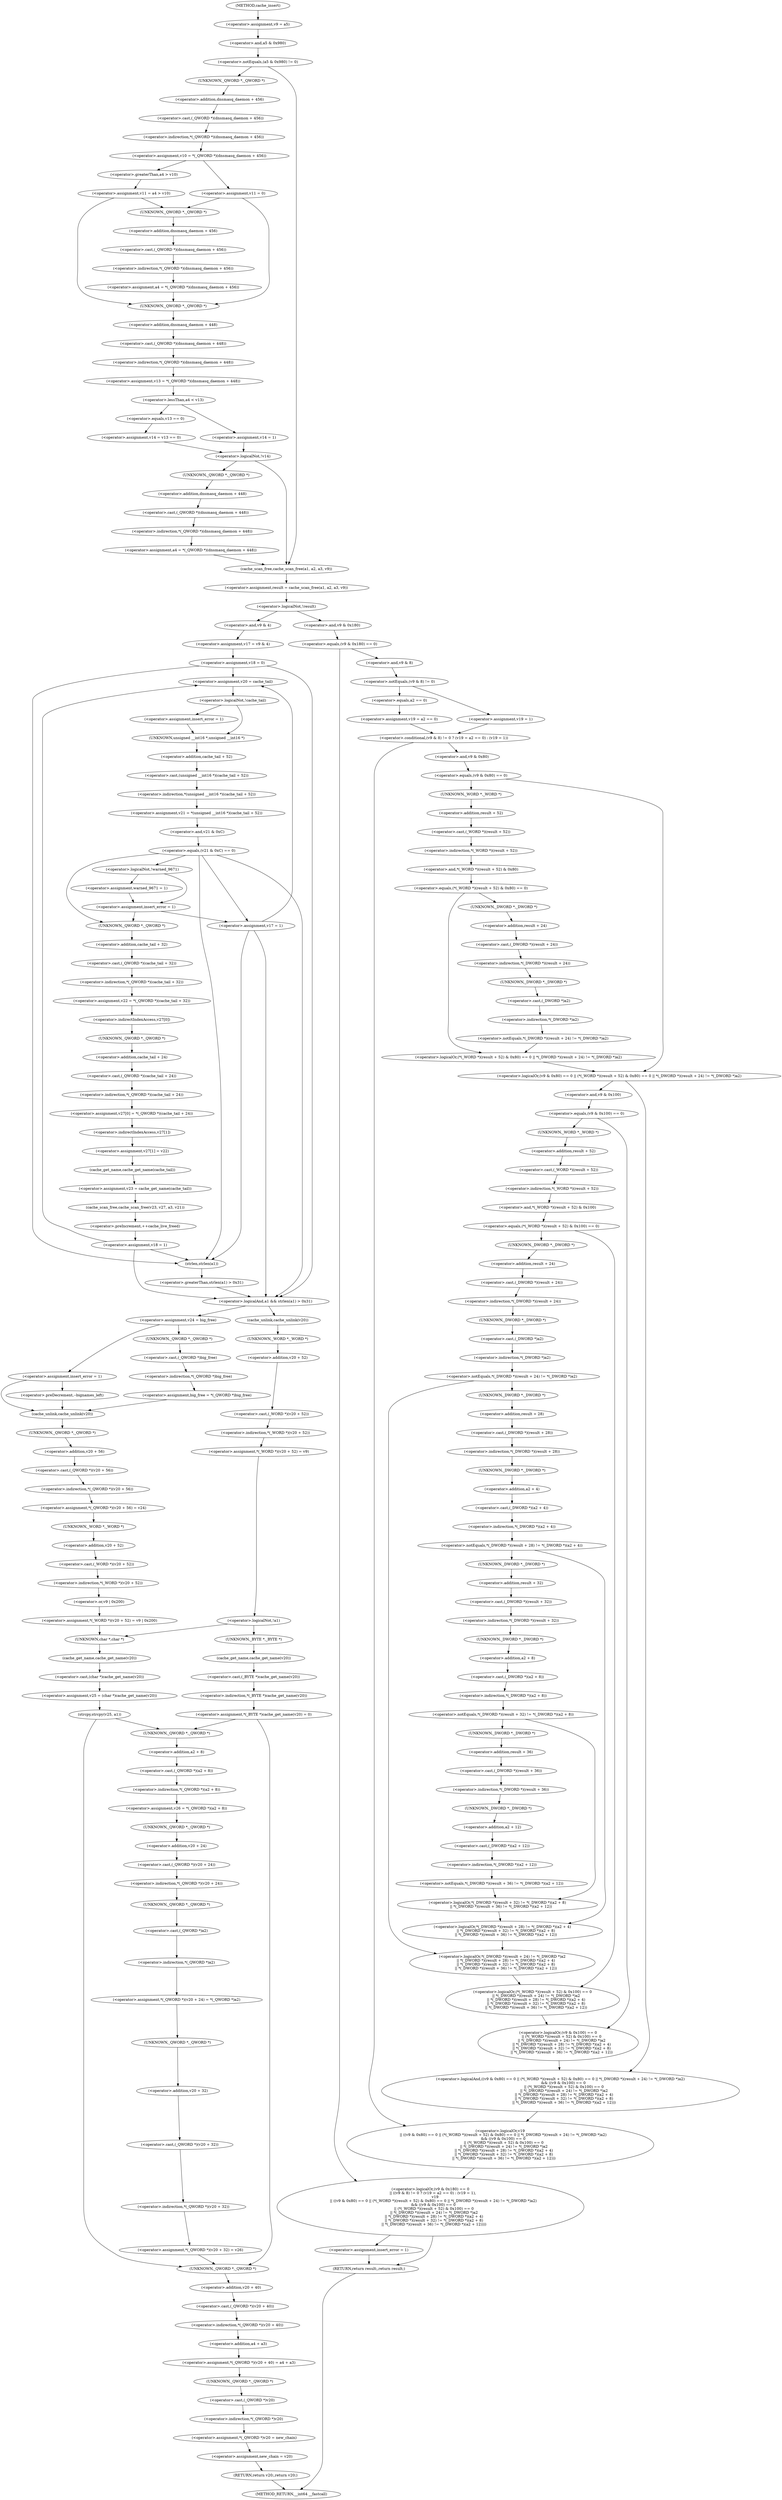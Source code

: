 digraph cache_insert {  
"1000142" [label = "(<operator>.assignment,v9 = a5)" ]
"1000146" [label = "(<operator>.notEquals,(a5 & 0x980) != 0)" ]
"1000147" [label = "(<operator>.and,a5 & 0x980)" ]
"1000152" [label = "(<operator>.assignment,v10 = *(_QWORD *)(dnsmasq_daemon + 456))" ]
"1000154" [label = "(<operator>.indirection,*(_QWORD *)(dnsmasq_daemon + 456))" ]
"1000155" [label = "(<operator>.cast,(_QWORD *)(dnsmasq_daemon + 456))" ]
"1000156" [label = "(UNKNOWN,_QWORD *,_QWORD *)" ]
"1000157" [label = "(<operator>.addition,dnsmasq_daemon + 456)" ]
"1000162" [label = "(<operator>.assignment,v11 = a4 > v10)" ]
"1000164" [label = "(<operator>.greaterThan,a4 > v10)" ]
"1000168" [label = "(<operator>.assignment,v11 = 0)" ]
"1000173" [label = "(<operator>.assignment,a4 = *(_QWORD *)(dnsmasq_daemon + 456))" ]
"1000175" [label = "(<operator>.indirection,*(_QWORD *)(dnsmasq_daemon + 456))" ]
"1000176" [label = "(<operator>.cast,(_QWORD *)(dnsmasq_daemon + 456))" ]
"1000177" [label = "(UNKNOWN,_QWORD *,_QWORD *)" ]
"1000178" [label = "(<operator>.addition,dnsmasq_daemon + 456)" ]
"1000181" [label = "(<operator>.assignment,v13 = *(_QWORD *)(dnsmasq_daemon + 448))" ]
"1000183" [label = "(<operator>.indirection,*(_QWORD *)(dnsmasq_daemon + 448))" ]
"1000184" [label = "(<operator>.cast,(_QWORD *)(dnsmasq_daemon + 448))" ]
"1000185" [label = "(UNKNOWN,_QWORD *,_QWORD *)" ]
"1000186" [label = "(<operator>.addition,dnsmasq_daemon + 448)" ]
"1000190" [label = "(<operator>.lessThan,a4 < v13)" ]
"1000193" [label = "(<operator>.assignment,v14 = v13 == 0)" ]
"1000195" [label = "(<operator>.equals,v13 == 0)" ]
"1000199" [label = "(<operator>.assignment,v14 = 1)" ]
"1000203" [label = "(<operator>.logicalNot,!v14)" ]
"1000205" [label = "(<operator>.assignment,a4 = *(_QWORD *)(dnsmasq_daemon + 448))" ]
"1000207" [label = "(<operator>.indirection,*(_QWORD *)(dnsmasq_daemon + 448))" ]
"1000208" [label = "(<operator>.cast,(_QWORD *)(dnsmasq_daemon + 448))" ]
"1000209" [label = "(UNKNOWN,_QWORD *,_QWORD *)" ]
"1000210" [label = "(<operator>.addition,dnsmasq_daemon + 448)" ]
"1000216" [label = "(<operator>.assignment,result = cache_scan_free(a1, a2, a3, v9))" ]
"1000218" [label = "(cache_scan_free,cache_scan_free(a1, a2, a3, v9))" ]
"1000224" [label = "(<operator>.logicalNot,!result)" ]
"1000227" [label = "(<operator>.assignment,v17 = v9 & 4)" ]
"1000229" [label = "(<operator>.and,v9 & 4)" ]
"1000232" [label = "(<operator>.assignment,v18 = 0)" ]
"1000238" [label = "(<operator>.assignment,v20 = cache_tail)" ]
"1000242" [label = "(<operator>.logicalNot,!cache_tail)" ]
"1000245" [label = "(<operator>.assignment,insert_error = 1)" ]
"1000249" [label = "(<operator>.assignment,v21 = *(unsigned __int16 *)(cache_tail + 52))" ]
"1000251" [label = "(<operator>.indirection,*(unsigned __int16 *)(cache_tail + 52))" ]
"1000252" [label = "(<operator>.cast,(unsigned __int16 *)(cache_tail + 52))" ]
"1000253" [label = "(UNKNOWN,unsigned __int16 *,unsigned __int16 *)" ]
"1000254" [label = "(<operator>.addition,cache_tail + 52)" ]
"1000258" [label = "(<operator>.equals,(v21 & 0xC) == 0)" ]
"1000259" [label = "(<operator>.and,v21 & 0xC)" ]
"1000268" [label = "(<operator>.logicalNot,!warned_9671)" ]
"1000271" [label = "(<operator>.assignment,warned_9671 = 1)" ]
"1000274" [label = "(<operator>.assignment,insert_error = 1)" ]
"1000281" [label = "(<operator>.assignment,v22 = *(_QWORD *)(cache_tail + 32))" ]
"1000283" [label = "(<operator>.indirection,*(_QWORD *)(cache_tail + 32))" ]
"1000284" [label = "(<operator>.cast,(_QWORD *)(cache_tail + 32))" ]
"1000285" [label = "(UNKNOWN,_QWORD *,_QWORD *)" ]
"1000286" [label = "(<operator>.addition,cache_tail + 32)" ]
"1000289" [label = "(<operator>.assignment,v27[0] = *(_QWORD *)(cache_tail + 24))" ]
"1000290" [label = "(<operator>.indirectIndexAccess,v27[0])" ]
"1000293" [label = "(<operator>.indirection,*(_QWORD *)(cache_tail + 24))" ]
"1000294" [label = "(<operator>.cast,(_QWORD *)(cache_tail + 24))" ]
"1000295" [label = "(UNKNOWN,_QWORD *,_QWORD *)" ]
"1000296" [label = "(<operator>.addition,cache_tail + 24)" ]
"1000299" [label = "(<operator>.assignment,v27[1] = v22)" ]
"1000300" [label = "(<operator>.indirectIndexAccess,v27[1])" ]
"1000304" [label = "(<operator>.assignment,v23 = cache_get_name(cache_tail))" ]
"1000306" [label = "(cache_get_name,cache_get_name(cache_tail))" ]
"1000308" [label = "(cache_scan_free,cache_scan_free(v23, v27, a3, v21))" ]
"1000313" [label = "(<operator>.preIncrement,++cache_live_freed)" ]
"1000315" [label = "(<operator>.assignment,v18 = 1)" ]
"1000320" [label = "(<operator>.assignment,v17 = 1)" ]
"1000324" [label = "(<operator>.logicalAnd,a1 && strlen(a1) > 0x31)" ]
"1000326" [label = "(<operator>.greaterThan,strlen(a1) > 0x31)" ]
"1000327" [label = "(strlen,strlen(a1))" ]
"1000331" [label = "(<operator>.assignment,v24 = big_free)" ]
"1000337" [label = "(<operator>.assignment,big_free = *(_QWORD *)big_free)" ]
"1000339" [label = "(<operator>.indirection,*(_QWORD *)big_free)" ]
"1000340" [label = "(<operator>.cast,(_QWORD *)big_free)" ]
"1000341" [label = "(UNKNOWN,_QWORD *,_QWORD *)" ]
"1000346" [label = "(<operator>.assignment,insert_error = 1)" ]
"1000352" [label = "(<operator>.preDecrement,--bignames_left)" ]
"1000354" [label = "(cache_unlink,cache_unlink(v20))" ]
"1000356" [label = "(<operator>.assignment,*(_QWORD *)(v20 + 56) = v24)" ]
"1000357" [label = "(<operator>.indirection,*(_QWORD *)(v20 + 56))" ]
"1000358" [label = "(<operator>.cast,(_QWORD *)(v20 + 56))" ]
"1000359" [label = "(UNKNOWN,_QWORD *,_QWORD *)" ]
"1000360" [label = "(<operator>.addition,v20 + 56)" ]
"1000364" [label = "(<operator>.assignment,*(_WORD *)(v20 + 52) = v9 | 0x200)" ]
"1000365" [label = "(<operator>.indirection,*(_WORD *)(v20 + 52))" ]
"1000366" [label = "(<operator>.cast,(_WORD *)(v20 + 52))" ]
"1000367" [label = "(UNKNOWN,_WORD *,_WORD *)" ]
"1000368" [label = "(<operator>.addition,v20 + 52)" ]
"1000371" [label = "(<operator>.or,v9 | 0x200)" ]
"1000376" [label = "(cache_unlink,cache_unlink(v20))" ]
"1000378" [label = "(<operator>.assignment,*(_WORD *)(v20 + 52) = v9)" ]
"1000379" [label = "(<operator>.indirection,*(_WORD *)(v20 + 52))" ]
"1000380" [label = "(<operator>.cast,(_WORD *)(v20 + 52))" ]
"1000381" [label = "(UNKNOWN,_WORD *,_WORD *)" ]
"1000382" [label = "(<operator>.addition,v20 + 52)" ]
"1000387" [label = "(<operator>.logicalNot,!a1)" ]
"1000390" [label = "(<operator>.assignment,*(_BYTE *)cache_get_name(v20) = 0)" ]
"1000391" [label = "(<operator>.indirection,*(_BYTE *)cache_get_name(v20))" ]
"1000392" [label = "(<operator>.cast,(_BYTE *)cache_get_name(v20))" ]
"1000393" [label = "(UNKNOWN,_BYTE *,_BYTE *)" ]
"1000394" [label = "(cache_get_name,cache_get_name(v20))" ]
"1000398" [label = "(<operator>.assignment,v25 = (char *)cache_get_name(v20))" ]
"1000400" [label = "(<operator>.cast,(char *)cache_get_name(v20))" ]
"1000401" [label = "(UNKNOWN,char *,char *)" ]
"1000402" [label = "(cache_get_name,cache_get_name(v20))" ]
"1000404" [label = "(strcpy,strcpy(v25, a1))" ]
"1000411" [label = "(<operator>.assignment,v26 = *(_QWORD *)(a2 + 8))" ]
"1000413" [label = "(<operator>.indirection,*(_QWORD *)(a2 + 8))" ]
"1000414" [label = "(<operator>.cast,(_QWORD *)(a2 + 8))" ]
"1000415" [label = "(UNKNOWN,_QWORD *,_QWORD *)" ]
"1000416" [label = "(<operator>.addition,a2 + 8)" ]
"1000419" [label = "(<operator>.assignment,*(_QWORD *)(v20 + 24) = *(_QWORD *)a2)" ]
"1000420" [label = "(<operator>.indirection,*(_QWORD *)(v20 + 24))" ]
"1000421" [label = "(<operator>.cast,(_QWORD *)(v20 + 24))" ]
"1000422" [label = "(UNKNOWN,_QWORD *,_QWORD *)" ]
"1000423" [label = "(<operator>.addition,v20 + 24)" ]
"1000426" [label = "(<operator>.indirection,*(_QWORD *)a2)" ]
"1000427" [label = "(<operator>.cast,(_QWORD *)a2)" ]
"1000428" [label = "(UNKNOWN,_QWORD *,_QWORD *)" ]
"1000430" [label = "(<operator>.assignment,*(_QWORD *)(v20 + 32) = v26)" ]
"1000431" [label = "(<operator>.indirection,*(_QWORD *)(v20 + 32))" ]
"1000432" [label = "(<operator>.cast,(_QWORD *)(v20 + 32))" ]
"1000433" [label = "(UNKNOWN,_QWORD *,_QWORD *)" ]
"1000434" [label = "(<operator>.addition,v20 + 32)" ]
"1000438" [label = "(<operator>.assignment,*(_QWORD *)(v20 + 40) = a4 + a3)" ]
"1000439" [label = "(<operator>.indirection,*(_QWORD *)(v20 + 40))" ]
"1000440" [label = "(<operator>.cast,(_QWORD *)(v20 + 40))" ]
"1000441" [label = "(UNKNOWN,_QWORD *,_QWORD *)" ]
"1000442" [label = "(<operator>.addition,v20 + 40)" ]
"1000445" [label = "(<operator>.addition,a4 + a3)" ]
"1000448" [label = "(<operator>.assignment,*(_QWORD *)v20 = new_chain)" ]
"1000449" [label = "(<operator>.indirection,*(_QWORD *)v20)" ]
"1000450" [label = "(<operator>.cast,(_QWORD *)v20)" ]
"1000451" [label = "(UNKNOWN,_QWORD *,_QWORD *)" ]
"1000454" [label = "(<operator>.assignment,new_chain = v20)" ]
"1000457" [label = "(RETURN,return v20;,return v20;)" ]
"1000460" [label = "(<operator>.logicalOr,(v9 & 0x180) == 0\n    || ((v9 & 8) != 0 ? (v19 = a2 == 0) : (v19 = 1),\n        v19\n     || ((v9 & 0x80) == 0 || (*(_WORD *)(result + 52) & 0x80) == 0 || *(_DWORD *)(result + 24) != *(_DWORD *)a2)\n     && ((v9 & 0x100) == 0\n      || (*(_WORD *)(result + 52) & 0x100) == 0\n      || *(_DWORD *)(result + 24) != *(_DWORD *)a2\n      || *(_DWORD *)(result + 28) != *(_DWORD *)(a2 + 4)\n      || *(_DWORD *)(result + 32) != *(_DWORD *)(a2 + 8)\n      || *(_DWORD *)(result + 36) != *(_DWORD *)(a2 + 12))))" ]
"1000461" [label = "(<operator>.equals,(v9 & 0x180) == 0)" ]
"1000462" [label = "(<operator>.and,v9 & 0x180)" ]
"1000467" [label = "(<operator>.conditional,(v9 & 8) != 0 ? (v19 = a2 == 0) : (v19 = 1))" ]
"1000468" [label = "(<operator>.notEquals,(v9 & 8) != 0)" ]
"1000469" [label = "(<operator>.and,v9 & 8)" ]
"1000473" [label = "(<operator>.assignment,v19 = a2 == 0)" ]
"1000475" [label = "(<operator>.equals,a2 == 0)" ]
"1000478" [label = "(<operator>.assignment,v19 = 1)" ]
"1000481" [label = "(<operator>.logicalOr,v19\n     || ((v9 & 0x80) == 0 || (*(_WORD *)(result + 52) & 0x80) == 0 || *(_DWORD *)(result + 24) != *(_DWORD *)a2)\n     && ((v9 & 0x100) == 0\n      || (*(_WORD *)(result + 52) & 0x100) == 0\n      || *(_DWORD *)(result + 24) != *(_DWORD *)a2\n      || *(_DWORD *)(result + 28) != *(_DWORD *)(a2 + 4)\n      || *(_DWORD *)(result + 32) != *(_DWORD *)(a2 + 8)\n      || *(_DWORD *)(result + 36) != *(_DWORD *)(a2 + 12)))" ]
"1000483" [label = "(<operator>.logicalAnd,((v9 & 0x80) == 0 || (*(_WORD *)(result + 52) & 0x80) == 0 || *(_DWORD *)(result + 24) != *(_DWORD *)a2)\n     && ((v9 & 0x100) == 0\n      || (*(_WORD *)(result + 52) & 0x100) == 0\n      || *(_DWORD *)(result + 24) != *(_DWORD *)a2\n      || *(_DWORD *)(result + 28) != *(_DWORD *)(a2 + 4)\n      || *(_DWORD *)(result + 32) != *(_DWORD *)(a2 + 8)\n      || *(_DWORD *)(result + 36) != *(_DWORD *)(a2 + 12)))" ]
"1000484" [label = "(<operator>.logicalOr,(v9 & 0x80) == 0 || (*(_WORD *)(result + 52) & 0x80) == 0 || *(_DWORD *)(result + 24) != *(_DWORD *)a2)" ]
"1000485" [label = "(<operator>.equals,(v9 & 0x80) == 0)" ]
"1000486" [label = "(<operator>.and,v9 & 0x80)" ]
"1000490" [label = "(<operator>.logicalOr,(*(_WORD *)(result + 52) & 0x80) == 0 || *(_DWORD *)(result + 24) != *(_DWORD *)a2)" ]
"1000491" [label = "(<operator>.equals,(*(_WORD *)(result + 52) & 0x80) == 0)" ]
"1000492" [label = "(<operator>.and,*(_WORD *)(result + 52) & 0x80)" ]
"1000493" [label = "(<operator>.indirection,*(_WORD *)(result + 52))" ]
"1000494" [label = "(<operator>.cast,(_WORD *)(result + 52))" ]
"1000495" [label = "(UNKNOWN,_WORD *,_WORD *)" ]
"1000496" [label = "(<operator>.addition,result + 52)" ]
"1000501" [label = "(<operator>.notEquals,*(_DWORD *)(result + 24) != *(_DWORD *)a2)" ]
"1000502" [label = "(<operator>.indirection,*(_DWORD *)(result + 24))" ]
"1000503" [label = "(<operator>.cast,(_DWORD *)(result + 24))" ]
"1000504" [label = "(UNKNOWN,_DWORD *,_DWORD *)" ]
"1000505" [label = "(<operator>.addition,result + 24)" ]
"1000508" [label = "(<operator>.indirection,*(_DWORD *)a2)" ]
"1000509" [label = "(<operator>.cast,(_DWORD *)a2)" ]
"1000510" [label = "(UNKNOWN,_DWORD *,_DWORD *)" ]
"1000512" [label = "(<operator>.logicalOr,(v9 & 0x100) == 0\n      || (*(_WORD *)(result + 52) & 0x100) == 0\n      || *(_DWORD *)(result + 24) != *(_DWORD *)a2\n      || *(_DWORD *)(result + 28) != *(_DWORD *)(a2 + 4)\n      || *(_DWORD *)(result + 32) != *(_DWORD *)(a2 + 8)\n      || *(_DWORD *)(result + 36) != *(_DWORD *)(a2 + 12))" ]
"1000513" [label = "(<operator>.equals,(v9 & 0x100) == 0)" ]
"1000514" [label = "(<operator>.and,v9 & 0x100)" ]
"1000518" [label = "(<operator>.logicalOr,(*(_WORD *)(result + 52) & 0x100) == 0\n      || *(_DWORD *)(result + 24) != *(_DWORD *)a2\n      || *(_DWORD *)(result + 28) != *(_DWORD *)(a2 + 4)\n      || *(_DWORD *)(result + 32) != *(_DWORD *)(a2 + 8)\n      || *(_DWORD *)(result + 36) != *(_DWORD *)(a2 + 12))" ]
"1000519" [label = "(<operator>.equals,(*(_WORD *)(result + 52) & 0x100) == 0)" ]
"1000520" [label = "(<operator>.and,*(_WORD *)(result + 52) & 0x100)" ]
"1000521" [label = "(<operator>.indirection,*(_WORD *)(result + 52))" ]
"1000522" [label = "(<operator>.cast,(_WORD *)(result + 52))" ]
"1000523" [label = "(UNKNOWN,_WORD *,_WORD *)" ]
"1000524" [label = "(<operator>.addition,result + 52)" ]
"1000529" [label = "(<operator>.logicalOr,*(_DWORD *)(result + 24) != *(_DWORD *)a2\n      || *(_DWORD *)(result + 28) != *(_DWORD *)(a2 + 4)\n      || *(_DWORD *)(result + 32) != *(_DWORD *)(a2 + 8)\n      || *(_DWORD *)(result + 36) != *(_DWORD *)(a2 + 12))" ]
"1000530" [label = "(<operator>.notEquals,*(_DWORD *)(result + 24) != *(_DWORD *)a2)" ]
"1000531" [label = "(<operator>.indirection,*(_DWORD *)(result + 24))" ]
"1000532" [label = "(<operator>.cast,(_DWORD *)(result + 24))" ]
"1000533" [label = "(UNKNOWN,_DWORD *,_DWORD *)" ]
"1000534" [label = "(<operator>.addition,result + 24)" ]
"1000537" [label = "(<operator>.indirection,*(_DWORD *)a2)" ]
"1000538" [label = "(<operator>.cast,(_DWORD *)a2)" ]
"1000539" [label = "(UNKNOWN,_DWORD *,_DWORD *)" ]
"1000541" [label = "(<operator>.logicalOr,*(_DWORD *)(result + 28) != *(_DWORD *)(a2 + 4)\n      || *(_DWORD *)(result + 32) != *(_DWORD *)(a2 + 8)\n      || *(_DWORD *)(result + 36) != *(_DWORD *)(a2 + 12))" ]
"1000542" [label = "(<operator>.notEquals,*(_DWORD *)(result + 28) != *(_DWORD *)(a2 + 4))" ]
"1000543" [label = "(<operator>.indirection,*(_DWORD *)(result + 28))" ]
"1000544" [label = "(<operator>.cast,(_DWORD *)(result + 28))" ]
"1000545" [label = "(UNKNOWN,_DWORD *,_DWORD *)" ]
"1000546" [label = "(<operator>.addition,result + 28)" ]
"1000549" [label = "(<operator>.indirection,*(_DWORD *)(a2 + 4))" ]
"1000550" [label = "(<operator>.cast,(_DWORD *)(a2 + 4))" ]
"1000551" [label = "(UNKNOWN,_DWORD *,_DWORD *)" ]
"1000552" [label = "(<operator>.addition,a2 + 4)" ]
"1000555" [label = "(<operator>.logicalOr,*(_DWORD *)(result + 32) != *(_DWORD *)(a2 + 8)\n      || *(_DWORD *)(result + 36) != *(_DWORD *)(a2 + 12))" ]
"1000556" [label = "(<operator>.notEquals,*(_DWORD *)(result + 32) != *(_DWORD *)(a2 + 8))" ]
"1000557" [label = "(<operator>.indirection,*(_DWORD *)(result + 32))" ]
"1000558" [label = "(<operator>.cast,(_DWORD *)(result + 32))" ]
"1000559" [label = "(UNKNOWN,_DWORD *,_DWORD *)" ]
"1000560" [label = "(<operator>.addition,result + 32)" ]
"1000563" [label = "(<operator>.indirection,*(_DWORD *)(a2 + 8))" ]
"1000564" [label = "(<operator>.cast,(_DWORD *)(a2 + 8))" ]
"1000565" [label = "(UNKNOWN,_DWORD *,_DWORD *)" ]
"1000566" [label = "(<operator>.addition,a2 + 8)" ]
"1000569" [label = "(<operator>.notEquals,*(_DWORD *)(result + 36) != *(_DWORD *)(a2 + 12))" ]
"1000570" [label = "(<operator>.indirection,*(_DWORD *)(result + 36))" ]
"1000571" [label = "(<operator>.cast,(_DWORD *)(result + 36))" ]
"1000572" [label = "(UNKNOWN,_DWORD *,_DWORD *)" ]
"1000573" [label = "(<operator>.addition,result + 36)" ]
"1000576" [label = "(<operator>.indirection,*(_DWORD *)(a2 + 12))" ]
"1000577" [label = "(<operator>.cast,(_DWORD *)(a2 + 12))" ]
"1000578" [label = "(UNKNOWN,_DWORD *,_DWORD *)" ]
"1000579" [label = "(<operator>.addition,a2 + 12)" ]
"1000583" [label = "(<operator>.assignment,insert_error = 1)" ]
"1000587" [label = "(RETURN,return result;,return result;)" ]
"1000118" [label = "(METHOD,cache_insert)" ]
"1000589" [label = "(METHOD_RETURN,__int64 __fastcall)" ]
  "1000142" -> "1000147" 
  "1000146" -> "1000156" 
  "1000146" -> "1000218" 
  "1000147" -> "1000146" 
  "1000152" -> "1000164" 
  "1000152" -> "1000168" 
  "1000154" -> "1000152" 
  "1000155" -> "1000154" 
  "1000156" -> "1000157" 
  "1000157" -> "1000155" 
  "1000162" -> "1000177" 
  "1000162" -> "1000185" 
  "1000164" -> "1000162" 
  "1000168" -> "1000177" 
  "1000168" -> "1000185" 
  "1000173" -> "1000185" 
  "1000175" -> "1000173" 
  "1000176" -> "1000175" 
  "1000177" -> "1000178" 
  "1000178" -> "1000176" 
  "1000181" -> "1000190" 
  "1000183" -> "1000181" 
  "1000184" -> "1000183" 
  "1000185" -> "1000186" 
  "1000186" -> "1000184" 
  "1000190" -> "1000195" 
  "1000190" -> "1000199" 
  "1000193" -> "1000203" 
  "1000195" -> "1000193" 
  "1000199" -> "1000203" 
  "1000203" -> "1000209" 
  "1000203" -> "1000218" 
  "1000205" -> "1000218" 
  "1000207" -> "1000205" 
  "1000208" -> "1000207" 
  "1000209" -> "1000210" 
  "1000210" -> "1000208" 
  "1000216" -> "1000224" 
  "1000218" -> "1000216" 
  "1000224" -> "1000229" 
  "1000224" -> "1000462" 
  "1000227" -> "1000232" 
  "1000229" -> "1000227" 
  "1000232" -> "1000238" 
  "1000232" -> "1000324" 
  "1000232" -> "1000327" 
  "1000238" -> "1000242" 
  "1000242" -> "1000245" 
  "1000242" -> "1000253" 
  "1000245" -> "1000253" 
  "1000249" -> "1000259" 
  "1000251" -> "1000249" 
  "1000252" -> "1000251" 
  "1000253" -> "1000254" 
  "1000254" -> "1000252" 
  "1000258" -> "1000324" 
  "1000258" -> "1000327" 
  "1000258" -> "1000268" 
  "1000258" -> "1000285" 
  "1000258" -> "1000320" 
  "1000259" -> "1000258" 
  "1000268" -> "1000271" 
  "1000268" -> "1000274" 
  "1000271" -> "1000274" 
  "1000274" -> "1000285" 
  "1000274" -> "1000320" 
  "1000281" -> "1000290" 
  "1000283" -> "1000281" 
  "1000284" -> "1000283" 
  "1000285" -> "1000286" 
  "1000286" -> "1000284" 
  "1000289" -> "1000300" 
  "1000290" -> "1000295" 
  "1000293" -> "1000289" 
  "1000294" -> "1000293" 
  "1000295" -> "1000296" 
  "1000296" -> "1000294" 
  "1000299" -> "1000306" 
  "1000300" -> "1000299" 
  "1000304" -> "1000308" 
  "1000306" -> "1000304" 
  "1000308" -> "1000313" 
  "1000313" -> "1000315" 
  "1000315" -> "1000238" 
  "1000315" -> "1000324" 
  "1000315" -> "1000327" 
  "1000320" -> "1000238" 
  "1000320" -> "1000324" 
  "1000320" -> "1000327" 
  "1000324" -> "1000331" 
  "1000324" -> "1000376" 
  "1000326" -> "1000324" 
  "1000327" -> "1000326" 
  "1000331" -> "1000341" 
  "1000331" -> "1000346" 
  "1000337" -> "1000354" 
  "1000339" -> "1000337" 
  "1000340" -> "1000339" 
  "1000341" -> "1000340" 
  "1000346" -> "1000352" 
  "1000346" -> "1000354" 
  "1000352" -> "1000354" 
  "1000354" -> "1000359" 
  "1000356" -> "1000367" 
  "1000357" -> "1000356" 
  "1000358" -> "1000357" 
  "1000359" -> "1000360" 
  "1000360" -> "1000358" 
  "1000364" -> "1000401" 
  "1000365" -> "1000371" 
  "1000366" -> "1000365" 
  "1000367" -> "1000368" 
  "1000368" -> "1000366" 
  "1000371" -> "1000364" 
  "1000376" -> "1000381" 
  "1000378" -> "1000387" 
  "1000379" -> "1000378" 
  "1000380" -> "1000379" 
  "1000381" -> "1000382" 
  "1000382" -> "1000380" 
  "1000387" -> "1000393" 
  "1000387" -> "1000401" 
  "1000390" -> "1000441" 
  "1000390" -> "1000415" 
  "1000391" -> "1000390" 
  "1000392" -> "1000391" 
  "1000393" -> "1000394" 
  "1000394" -> "1000392" 
  "1000398" -> "1000404" 
  "1000400" -> "1000398" 
  "1000401" -> "1000402" 
  "1000402" -> "1000400" 
  "1000404" -> "1000441" 
  "1000404" -> "1000415" 
  "1000411" -> "1000422" 
  "1000413" -> "1000411" 
  "1000414" -> "1000413" 
  "1000415" -> "1000416" 
  "1000416" -> "1000414" 
  "1000419" -> "1000433" 
  "1000420" -> "1000428" 
  "1000421" -> "1000420" 
  "1000422" -> "1000423" 
  "1000423" -> "1000421" 
  "1000426" -> "1000419" 
  "1000427" -> "1000426" 
  "1000428" -> "1000427" 
  "1000430" -> "1000441" 
  "1000431" -> "1000430" 
  "1000432" -> "1000431" 
  "1000433" -> "1000434" 
  "1000434" -> "1000432" 
  "1000438" -> "1000451" 
  "1000439" -> "1000445" 
  "1000440" -> "1000439" 
  "1000441" -> "1000442" 
  "1000442" -> "1000440" 
  "1000445" -> "1000438" 
  "1000448" -> "1000454" 
  "1000449" -> "1000448" 
  "1000450" -> "1000449" 
  "1000451" -> "1000450" 
  "1000454" -> "1000457" 
  "1000457" -> "1000589" 
  "1000460" -> "1000583" 
  "1000460" -> "1000587" 
  "1000461" -> "1000460" 
  "1000461" -> "1000469" 
  "1000462" -> "1000461" 
  "1000467" -> "1000481" 
  "1000467" -> "1000486" 
  "1000468" -> "1000475" 
  "1000468" -> "1000478" 
  "1000469" -> "1000468" 
  "1000473" -> "1000467" 
  "1000475" -> "1000473" 
  "1000478" -> "1000467" 
  "1000481" -> "1000460" 
  "1000483" -> "1000481" 
  "1000484" -> "1000483" 
  "1000484" -> "1000514" 
  "1000485" -> "1000495" 
  "1000485" -> "1000484" 
  "1000486" -> "1000485" 
  "1000490" -> "1000484" 
  "1000491" -> "1000504" 
  "1000491" -> "1000490" 
  "1000492" -> "1000491" 
  "1000493" -> "1000492" 
  "1000494" -> "1000493" 
  "1000495" -> "1000496" 
  "1000496" -> "1000494" 
  "1000501" -> "1000490" 
  "1000502" -> "1000510" 
  "1000503" -> "1000502" 
  "1000504" -> "1000505" 
  "1000505" -> "1000503" 
  "1000508" -> "1000501" 
  "1000509" -> "1000508" 
  "1000510" -> "1000509" 
  "1000512" -> "1000483" 
  "1000513" -> "1000523" 
  "1000513" -> "1000512" 
  "1000514" -> "1000513" 
  "1000518" -> "1000512" 
  "1000519" -> "1000533" 
  "1000519" -> "1000518" 
  "1000520" -> "1000519" 
  "1000521" -> "1000520" 
  "1000522" -> "1000521" 
  "1000523" -> "1000524" 
  "1000524" -> "1000522" 
  "1000529" -> "1000518" 
  "1000530" -> "1000545" 
  "1000530" -> "1000529" 
  "1000531" -> "1000539" 
  "1000532" -> "1000531" 
  "1000533" -> "1000534" 
  "1000534" -> "1000532" 
  "1000537" -> "1000530" 
  "1000538" -> "1000537" 
  "1000539" -> "1000538" 
  "1000541" -> "1000529" 
  "1000542" -> "1000559" 
  "1000542" -> "1000541" 
  "1000543" -> "1000551" 
  "1000544" -> "1000543" 
  "1000545" -> "1000546" 
  "1000546" -> "1000544" 
  "1000549" -> "1000542" 
  "1000550" -> "1000549" 
  "1000551" -> "1000552" 
  "1000552" -> "1000550" 
  "1000555" -> "1000541" 
  "1000556" -> "1000572" 
  "1000556" -> "1000555" 
  "1000557" -> "1000565" 
  "1000558" -> "1000557" 
  "1000559" -> "1000560" 
  "1000560" -> "1000558" 
  "1000563" -> "1000556" 
  "1000564" -> "1000563" 
  "1000565" -> "1000566" 
  "1000566" -> "1000564" 
  "1000569" -> "1000555" 
  "1000570" -> "1000578" 
  "1000571" -> "1000570" 
  "1000572" -> "1000573" 
  "1000573" -> "1000571" 
  "1000576" -> "1000569" 
  "1000577" -> "1000576" 
  "1000578" -> "1000579" 
  "1000579" -> "1000577" 
  "1000583" -> "1000587" 
  "1000587" -> "1000589" 
  "1000118" -> "1000142" 
}

